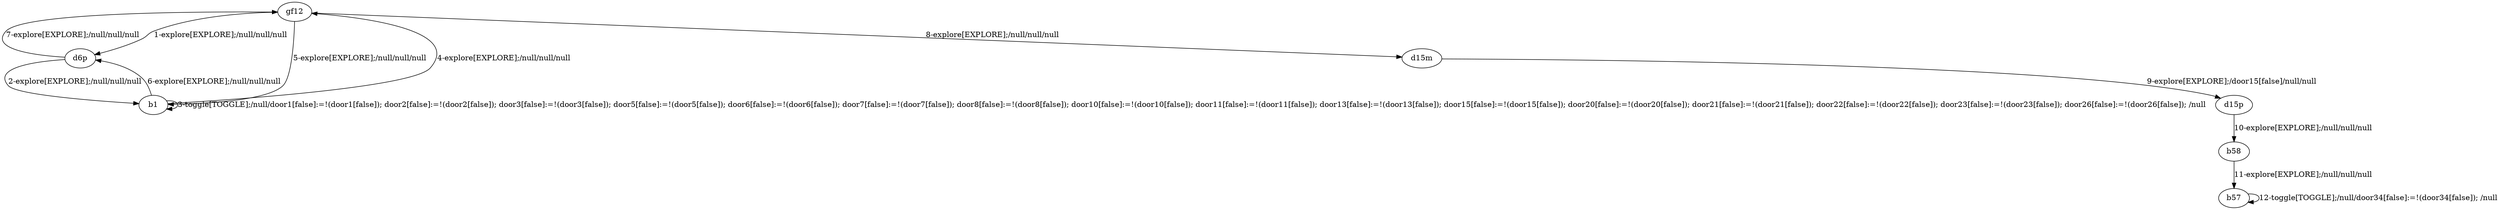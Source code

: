 # Total number of goals covered by this test: 2
# b58 --> b57
# d15p --> b58

digraph g {
"gf12" -> "d6p" [label = "1-explore[EXPLORE];/null/null/null"];
"d6p" -> "b1" [label = "2-explore[EXPLORE];/null/null/null"];
"b1" -> "b1" [label = "3-toggle[TOGGLE];/null/door1[false]:=!(door1[false]); door2[false]:=!(door2[false]); door3[false]:=!(door3[false]); door5[false]:=!(door5[false]); door6[false]:=!(door6[false]); door7[false]:=!(door7[false]); door8[false]:=!(door8[false]); door10[false]:=!(door10[false]); door11[false]:=!(door11[false]); door13[false]:=!(door13[false]); door15[false]:=!(door15[false]); door20[false]:=!(door20[false]); door21[false]:=!(door21[false]); door22[false]:=!(door22[false]); door23[false]:=!(door23[false]); door26[false]:=!(door26[false]); /null"];
"b1" -> "gf12" [label = "4-explore[EXPLORE];/null/null/null"];
"gf12" -> "b1" [label = "5-explore[EXPLORE];/null/null/null"];
"b1" -> "d6p" [label = "6-explore[EXPLORE];/null/null/null"];
"d6p" -> "gf12" [label = "7-explore[EXPLORE];/null/null/null"];
"gf12" -> "d15m" [label = "8-explore[EXPLORE];/null/null/null"];
"d15m" -> "d15p" [label = "9-explore[EXPLORE];/door15[false]/null/null"];
"d15p" -> "b58" [label = "10-explore[EXPLORE];/null/null/null"];
"b58" -> "b57" [label = "11-explore[EXPLORE];/null/null/null"];
"b57" -> "b57" [label = "12-toggle[TOGGLE];/null/door34[false]:=!(door34[false]); /null"];
}